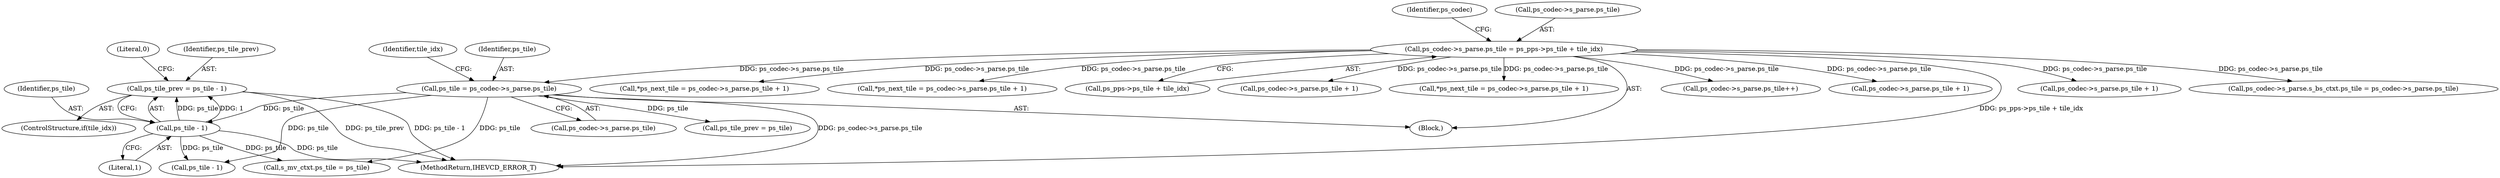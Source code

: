digraph "0_Android_2b9fb0c2074d370a254b35e2489de2d94943578d@pointer" {
"1000415" [label="(Call,ps_tile_prev = ps_tile - 1)"];
"1000417" [label="(Call,ps_tile - 1)"];
"1000406" [label="(Call,ps_tile = ps_codec->s_parse.ps_tile)"];
"1000388" [label="(Call,ps_codec->s_parse.ps_tile = ps_pps->ps_tile + tile_idx)"];
"1000408" [label="(Call,ps_codec->s_parse.ps_tile)"];
"1000402" [label="(Identifier,ps_codec)"];
"1001207" [label="(Call,ps_tile - 1)"];
"1000388" [label="(Call,ps_codec->s_parse.ps_tile = ps_pps->ps_tile + tile_idx)"];
"1002694" [label="(Call,ps_codec->s_parse.ps_tile + 1)"];
"1004252" [label="(Call,ps_codec->s_parse.s_bs_ctxt.ps_tile = ps_codec->s_parse.ps_tile)"];
"1002692" [label="(Call,*ps_next_tile = ps_codec->s_parse.ps_tile + 1)"];
"1000406" [label="(Call,ps_tile = ps_codec->s_parse.ps_tile)"];
"1000413" [label="(ControlStructure,if(tile_idx))"];
"1000389" [label="(Call,ps_codec->s_parse.ps_tile)"];
"1002855" [label="(Call,*ps_next_tile = ps_codec->s_parse.ps_tile + 1)"];
"1000394" [label="(Call,ps_pps->ps_tile + tile_idx)"];
"1003467" [label="(Call,s_mv_ctxt.ps_tile = ps_tile)"];
"1000419" [label="(Literal,1)"];
"1000416" [label="(Identifier,ps_tile_prev)"];
"1002990" [label="(Call,ps_codec->s_parse.ps_tile + 1)"];
"1005291" [label="(MethodReturn,IHEVCD_ERROR_T)"];
"1000418" [label="(Identifier,ps_tile)"];
"1000417" [label="(Call,ps_tile - 1)"];
"1002988" [label="(Call,*ps_next_tile = ps_codec->s_parse.ps_tile + 1)"];
"1000414" [label="(Identifier,tile_idx)"];
"1000415" [label="(Call,ps_tile_prev = ps_tile - 1)"];
"1000426" [label="(Literal,0)"];
"1000421" [label="(Call,ps_tile_prev = ps_tile)"];
"1000189" [label="(Block,)"];
"1004647" [label="(Call,ps_codec->s_parse.ps_tile++)"];
"1000407" [label="(Identifier,ps_tile)"];
"1002857" [label="(Call,ps_codec->s_parse.ps_tile + 1)"];
"1000415" -> "1000413"  [label="AST: "];
"1000415" -> "1000417"  [label="CFG: "];
"1000416" -> "1000415"  [label="AST: "];
"1000417" -> "1000415"  [label="AST: "];
"1000426" -> "1000415"  [label="CFG: "];
"1000415" -> "1005291"  [label="DDG: ps_tile_prev"];
"1000415" -> "1005291"  [label="DDG: ps_tile - 1"];
"1000417" -> "1000415"  [label="DDG: ps_tile"];
"1000417" -> "1000415"  [label="DDG: 1"];
"1000417" -> "1000419"  [label="CFG: "];
"1000418" -> "1000417"  [label="AST: "];
"1000419" -> "1000417"  [label="AST: "];
"1000417" -> "1005291"  [label="DDG: ps_tile"];
"1000406" -> "1000417"  [label="DDG: ps_tile"];
"1000417" -> "1001207"  [label="DDG: ps_tile"];
"1000417" -> "1003467"  [label="DDG: ps_tile"];
"1000406" -> "1000189"  [label="AST: "];
"1000406" -> "1000408"  [label="CFG: "];
"1000407" -> "1000406"  [label="AST: "];
"1000408" -> "1000406"  [label="AST: "];
"1000414" -> "1000406"  [label="CFG: "];
"1000406" -> "1005291"  [label="DDG: ps_codec->s_parse.ps_tile"];
"1000388" -> "1000406"  [label="DDG: ps_codec->s_parse.ps_tile"];
"1000406" -> "1000421"  [label="DDG: ps_tile"];
"1000406" -> "1001207"  [label="DDG: ps_tile"];
"1000406" -> "1003467"  [label="DDG: ps_tile"];
"1000388" -> "1000189"  [label="AST: "];
"1000388" -> "1000394"  [label="CFG: "];
"1000389" -> "1000388"  [label="AST: "];
"1000394" -> "1000388"  [label="AST: "];
"1000402" -> "1000388"  [label="CFG: "];
"1000388" -> "1005291"  [label="DDG: ps_pps->ps_tile + tile_idx"];
"1000388" -> "1002692"  [label="DDG: ps_codec->s_parse.ps_tile"];
"1000388" -> "1002694"  [label="DDG: ps_codec->s_parse.ps_tile"];
"1000388" -> "1002855"  [label="DDG: ps_codec->s_parse.ps_tile"];
"1000388" -> "1002857"  [label="DDG: ps_codec->s_parse.ps_tile"];
"1000388" -> "1002988"  [label="DDG: ps_codec->s_parse.ps_tile"];
"1000388" -> "1002990"  [label="DDG: ps_codec->s_parse.ps_tile"];
"1000388" -> "1004252"  [label="DDG: ps_codec->s_parse.ps_tile"];
"1000388" -> "1004647"  [label="DDG: ps_codec->s_parse.ps_tile"];
}
